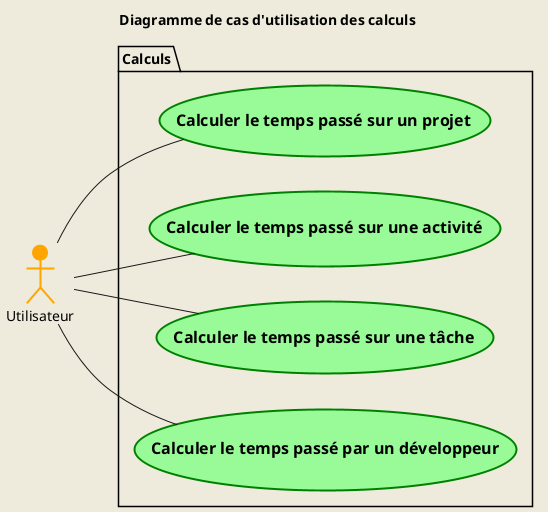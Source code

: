 @startuml UseCase7
title Diagramme de cas d'utilisation des calculs

left to right direction
skinparam style strictuml
skinparam backgroundColor #EEEBDC

actor Utilisateur #Orange;line:Orange;line.bold

package "Calculs" {
    usecase "== Calculer le temps passé sur un projet" as UC14 #PaleGreen;line:Green;line.bold
    usecase "== Calculer le temps passé sur une activité" as UC15 #PaleGreen;line:Green;line.bold
    usecase "== Calculer le temps passé sur une tâche" as UC16 #PaleGreen;line:Green;line.bold
    usecase "== Calculer le temps passé par un développeur" as UC17 #PaleGreen;line:Green;line.bold
}


Utilisateur -- UC14
Utilisateur -- UC15
Utilisateur -- UC16
Utilisateur -- UC17

@enduml